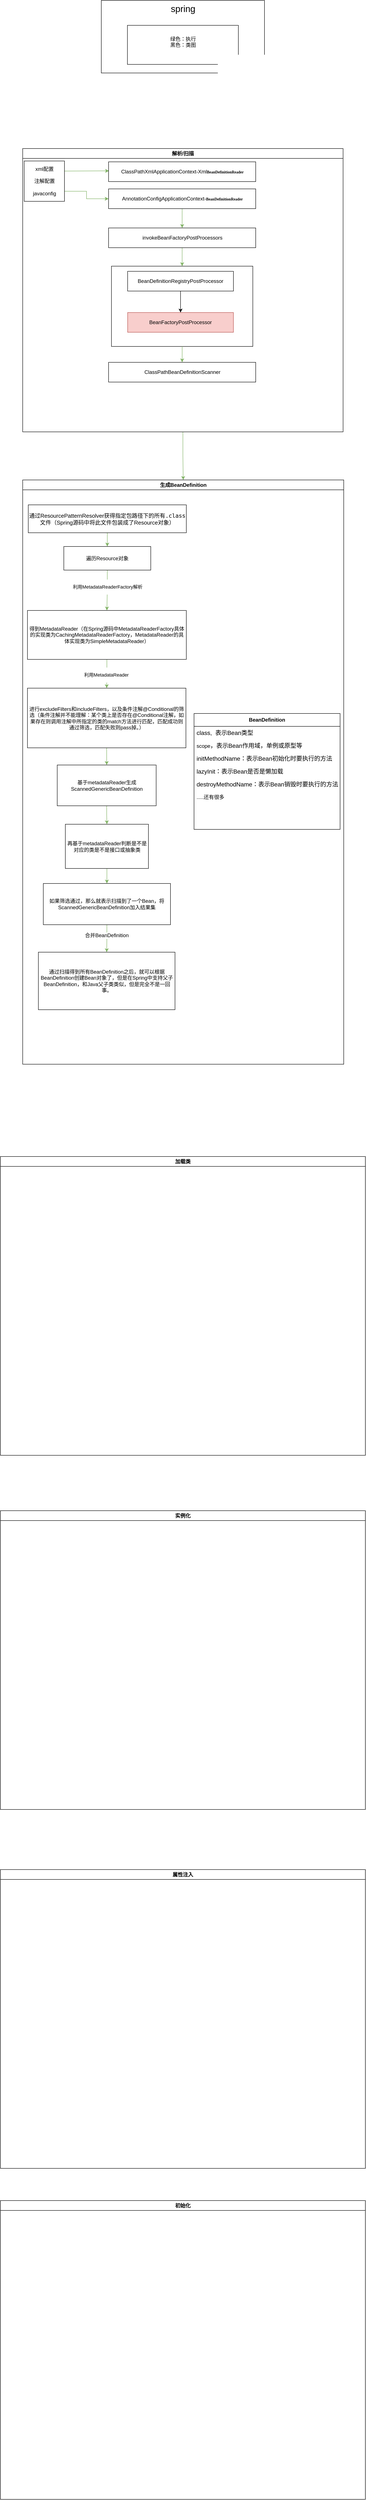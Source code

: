 <mxfile version="26.2.13" pages="2">
  <diagram name="bean的加载流转图" id="14tf_qHpTjpjnr1iD89r">
    <mxGraphModel dx="2107" dy="3527" grid="0" gridSize="10" guides="1" tooltips="1" connect="1" arrows="1" fold="1" page="0" pageScale="1" pageWidth="827" pageHeight="1169" math="0" shadow="0">
      <root>
        <mxCell id="0" />
        <mxCell id="1" parent="0" />
        <mxCell id="M_sAFwJD3Y5_pbFiyou--2" value="&lt;font style=&quot;font-size: 21px;&quot;&gt;spring&lt;/font&gt;" style="rounded=0;whiteSpace=wrap;html=1;align=center;verticalAlign=top;" parent="1" vertex="1">
          <mxGeometry x="354.5" y="248" width="381" height="169" as="geometry" />
        </mxCell>
        <mxCell id="4gjRGnnlG_yjaLN8hZfb-48" style="edgeStyle=orthogonalEdgeStyle;rounded=0;orthogonalLoop=1;jettySize=auto;html=1;entryX=0.5;entryY=0;entryDx=0;entryDy=0;fillColor=#d5e8d4;strokeColor=#82b366;" parent="1" source="M_sAFwJD3Y5_pbFiyou--4" target="4gjRGnnlG_yjaLN8hZfb-32" edge="1">
          <mxGeometry relative="1" as="geometry" />
        </mxCell>
        <mxCell id="M_sAFwJD3Y5_pbFiyou--4" value="解析/扫描" style="swimlane;whiteSpace=wrap;html=1;" parent="1" vertex="1">
          <mxGeometry x="171" y="593" width="748" height="660" as="geometry" />
        </mxCell>
        <mxCell id="4gjRGnnlG_yjaLN8hZfb-3" style="edgeStyle=orthogonalEdgeStyle;rounded=0;orthogonalLoop=1;jettySize=auto;html=1;exitX=1;exitY=0.25;exitDx=0;exitDy=0;entryX=0;entryY=0.5;entryDx=0;entryDy=0;fillColor=#d5e8d4;strokeColor=#82b366;" parent="M_sAFwJD3Y5_pbFiyou--4" source="4gjRGnnlG_yjaLN8hZfb-1" edge="1">
          <mxGeometry relative="1" as="geometry">
            <mxPoint x="201.5" y="52" as="targetPoint" />
          </mxGeometry>
        </mxCell>
        <mxCell id="4gjRGnnlG_yjaLN8hZfb-13" style="edgeStyle=orthogonalEdgeStyle;rounded=0;orthogonalLoop=1;jettySize=auto;html=1;exitX=1;exitY=0.75;exitDx=0;exitDy=0;entryX=0;entryY=0.5;entryDx=0;entryDy=0;fillColor=#d5e8d4;strokeColor=#82b366;" parent="M_sAFwJD3Y5_pbFiyou--4" source="4gjRGnnlG_yjaLN8hZfb-1" target="4gjRGnnlG_yjaLN8hZfb-5" edge="1">
          <mxGeometry relative="1" as="geometry" />
        </mxCell>
        <mxCell id="4gjRGnnlG_yjaLN8hZfb-1" value="xml配置&lt;div&gt;&lt;br&gt;&lt;/div&gt;&lt;div&gt;注解配置&lt;/div&gt;&lt;div&gt;&lt;br&gt;&lt;/div&gt;&lt;div&gt;javaconfig&lt;/div&gt;" style="whiteSpace=wrap;html=1;aspect=fixed;" parent="M_sAFwJD3Y5_pbFiyou--4" vertex="1">
          <mxGeometry x="3.5" y="29" width="94" height="94" as="geometry" />
        </mxCell>
        <mxCell id="4gjRGnnlG_yjaLN8hZfb-14" style="edgeStyle=orthogonalEdgeStyle;rounded=0;orthogonalLoop=1;jettySize=auto;html=1;entryX=0.5;entryY=0;entryDx=0;entryDy=0;fillColor=#d5e8d4;strokeColor=#82b366;" parent="M_sAFwJD3Y5_pbFiyou--4" source="4gjRGnnlG_yjaLN8hZfb-5" target="4gjRGnnlG_yjaLN8hZfb-12" edge="1">
          <mxGeometry relative="1" as="geometry" />
        </mxCell>
        <mxCell id="4gjRGnnlG_yjaLN8hZfb-5" value="AnnotationConfigApplicationContext-&lt;span style=&quot;font-family: &amp;quot;Microsoft YaHei&amp;quot;, STXihei; font-size: 9px; font-weight: 700; white-space-collapse: preserve;&quot;&gt;BeanDefinitionReader&lt;/span&gt;" style="rounded=0;whiteSpace=wrap;html=1;" parent="M_sAFwJD3Y5_pbFiyou--4" vertex="1">
          <mxGeometry x="200.5" y="94" width="343.5" height="46" as="geometry" />
        </mxCell>
        <mxCell id="4gjRGnnlG_yjaLN8hZfb-6" value="ClassPathXmlApplicationContext-Xml&lt;span style=&quot;font-family: &amp;quot;Microsoft YaHei&amp;quot;, STXihei; font-size: 9px; font-weight: 700; white-space-collapse: preserve;&quot;&gt;BeanDefinitionReader&lt;/span&gt;" style="rounded=0;whiteSpace=wrap;html=1;" parent="M_sAFwJD3Y5_pbFiyou--4" vertex="1">
          <mxGeometry x="200.5" y="31" width="343.5" height="46" as="geometry" />
        </mxCell>
        <mxCell id="4gjRGnnlG_yjaLN8hZfb-22" style="edgeStyle=orthogonalEdgeStyle;rounded=0;orthogonalLoop=1;jettySize=auto;html=1;entryX=0.5;entryY=0;entryDx=0;entryDy=0;fillColor=#d5e8d4;strokeColor=#82b366;" parent="M_sAFwJD3Y5_pbFiyou--4" source="4gjRGnnlG_yjaLN8hZfb-12" target="4gjRGnnlG_yjaLN8hZfb-17" edge="1">
          <mxGeometry relative="1" as="geometry" />
        </mxCell>
        <mxCell id="4gjRGnnlG_yjaLN8hZfb-12" value="invokeBeanFactoryPostProcessors" style="rounded=0;whiteSpace=wrap;html=1;" parent="M_sAFwJD3Y5_pbFiyou--4" vertex="1">
          <mxGeometry x="200.5" y="185" width="343.5" height="46" as="geometry" />
        </mxCell>
        <mxCell id="4gjRGnnlG_yjaLN8hZfb-28" value="" style="group" parent="M_sAFwJD3Y5_pbFiyou--4" vertex="1" connectable="0">
          <mxGeometry x="207.25" y="274" width="330" height="187" as="geometry" />
        </mxCell>
        <mxCell id="4gjRGnnlG_yjaLN8hZfb-17" value="" style="rounded=0;whiteSpace=wrap;html=1;" parent="4gjRGnnlG_yjaLN8hZfb-28" vertex="1">
          <mxGeometry width="330" height="187" as="geometry" />
        </mxCell>
        <mxCell id="4gjRGnnlG_yjaLN8hZfb-27" style="edgeStyle=orthogonalEdgeStyle;rounded=0;orthogonalLoop=1;jettySize=auto;html=1;" parent="4gjRGnnlG_yjaLN8hZfb-28" source="4gjRGnnlG_yjaLN8hZfb-18" target="4gjRGnnlG_yjaLN8hZfb-20" edge="1">
          <mxGeometry relative="1" as="geometry" />
        </mxCell>
        <mxCell id="4gjRGnnlG_yjaLN8hZfb-18" value="BeanDefinitionRegistryPostProcessor" style="rounded=0;whiteSpace=wrap;html=1;" parent="4gjRGnnlG_yjaLN8hZfb-28" vertex="1">
          <mxGeometry x="37.75" y="12" width="247" height="46" as="geometry" />
        </mxCell>
        <mxCell id="4gjRGnnlG_yjaLN8hZfb-20" value="BeanFactoryPostProcessor" style="rounded=0;whiteSpace=wrap;html=1;fillColor=#f8cecc;strokeColor=#b85450;" parent="4gjRGnnlG_yjaLN8hZfb-28" vertex="1">
          <mxGeometry x="37.75" y="108" width="247" height="46" as="geometry" />
        </mxCell>
        <mxCell id="4gjRGnnlG_yjaLN8hZfb-30" value="ClassPathBeanDefinitionScanner" style="rounded=0;whiteSpace=wrap;html=1;" parent="M_sAFwJD3Y5_pbFiyou--4" vertex="1">
          <mxGeometry x="200.5" y="498" width="343.5" height="46" as="geometry" />
        </mxCell>
        <mxCell id="4gjRGnnlG_yjaLN8hZfb-31" value="" style="edgeStyle=orthogonalEdgeStyle;rounded=0;orthogonalLoop=1;jettySize=auto;html=1;fillColor=#d5e8d4;strokeColor=#82b366;" parent="M_sAFwJD3Y5_pbFiyou--4" source="4gjRGnnlG_yjaLN8hZfb-17" target="4gjRGnnlG_yjaLN8hZfb-30" edge="1">
          <mxGeometry relative="1" as="geometry" />
        </mxCell>
        <mxCell id="4gjRGnnlG_yjaLN8hZfb-32" value="生成BeanDefinition" style="swimlane;whiteSpace=wrap;html=1;" parent="1" vertex="1">
          <mxGeometry x="171" y="1365" width="749.5" height="1361" as="geometry" />
        </mxCell>
        <mxCell id="Ly_jW_tWToVT5gzGh2q_-9" value="" style="edgeStyle=orthogonalEdgeStyle;rounded=0;orthogonalLoop=1;jettySize=auto;html=1;fillColor=#d5e8d4;strokeColor=#82b366;" edge="1" parent="4gjRGnnlG_yjaLN8hZfb-32" source="Ly_jW_tWToVT5gzGh2q_-1" target="Ly_jW_tWToVT5gzGh2q_-2">
          <mxGeometry relative="1" as="geometry" />
        </mxCell>
        <mxCell id="Ly_jW_tWToVT5gzGh2q_-1" value="&lt;p data-pm-slice=&quot;1 1 [&amp;quot;ordered_list&amp;quot;,{&amp;quot;order&amp;quot;:1,&amp;quot;spread&amp;quot;:&amp;quot;false&amp;quot;},&amp;quot;list_item&amp;quot;,{&amp;quot;label&amp;quot;:&amp;quot;1.&amp;quot;,&amp;quot;listType&amp;quot;:&amp;quot;ordered&amp;quot;,&amp;quot;spread&amp;quot;:&amp;quot;false&amp;quot;}]&quot; class=&quot;paragraph&quot;&gt;&lt;font style=&quot;font-size: 13px;&quot;&gt;通过ResourcePatternResolver获得指定包路径下的所有&lt;code style=&quot;&quot; class=&quot;code-inline&quot;&gt;.class&lt;/code&gt;文件（Spring源码中将此文件包装成了Resource对象）&lt;/font&gt;&lt;/p&gt;" style="rounded=0;whiteSpace=wrap;html=1;align=center;" vertex="1" parent="4gjRGnnlG_yjaLN8hZfb-32">
          <mxGeometry x="13" y="58" width="369" height="65" as="geometry" />
        </mxCell>
        <mxCell id="Ly_jW_tWToVT5gzGh2q_-4" value="" style="edgeStyle=orthogonalEdgeStyle;rounded=0;orthogonalLoop=1;jettySize=auto;html=1;fillColor=#d5e8d4;strokeColor=#82b366;" edge="1" parent="4gjRGnnlG_yjaLN8hZfb-32" source="Ly_jW_tWToVT5gzGh2q_-2" target="Ly_jW_tWToVT5gzGh2q_-3">
          <mxGeometry relative="1" as="geometry" />
        </mxCell>
        <mxCell id="Ly_jW_tWToVT5gzGh2q_-5" value="&lt;p data-pm-slice=&quot;1 1 [&amp;quot;ordered_list&amp;quot;,{&amp;quot;order&amp;quot;:1,&amp;quot;spread&amp;quot;:&amp;quot;false&amp;quot;},&amp;quot;list_item&amp;quot;,{&amp;quot;label&amp;quot;:&amp;quot;3.&amp;quot;,&amp;quot;listType&amp;quot;:&amp;quot;ordered&amp;quot;,&amp;quot;spread&amp;quot;:&amp;quot;false&amp;quot;}]&quot; class=&quot;paragraph&quot;&gt;利用MetadataReaderFactory解析&lt;/p&gt;" style="edgeLabel;html=1;align=center;verticalAlign=middle;resizable=0;points=[];" vertex="1" connectable="0" parent="Ly_jW_tWToVT5gzGh2q_-4">
          <mxGeometry x="-0.187" relative="1" as="geometry">
            <mxPoint as="offset" />
          </mxGeometry>
        </mxCell>
        <mxCell id="Ly_jW_tWToVT5gzGh2q_-2" value="遍历Resource对象" style="rounded=0;whiteSpace=wrap;html=1;" vertex="1" parent="4gjRGnnlG_yjaLN8hZfb-32">
          <mxGeometry x="96" y="155" width="203" height="55" as="geometry" />
        </mxCell>
        <mxCell id="Ly_jW_tWToVT5gzGh2q_-7" value="" style="edgeStyle=orthogonalEdgeStyle;rounded=0;orthogonalLoop=1;jettySize=auto;html=1;fillColor=#d5e8d4;strokeColor=#82b366;" edge="1" parent="4gjRGnnlG_yjaLN8hZfb-32" source="Ly_jW_tWToVT5gzGh2q_-3" target="Ly_jW_tWToVT5gzGh2q_-6">
          <mxGeometry relative="1" as="geometry" />
        </mxCell>
        <mxCell id="Ly_jW_tWToVT5gzGh2q_-8" value="&lt;p data-pm-slice=&quot;1 1 [&amp;quot;ordered_list&amp;quot;,{&amp;quot;order&amp;quot;:1,&amp;quot;spread&amp;quot;:&amp;quot;false&amp;quot;},&amp;quot;list_item&amp;quot;,{&amp;quot;label&amp;quot;:&amp;quot;4.&amp;quot;,&amp;quot;listType&amp;quot;:&amp;quot;ordered&amp;quot;,&amp;quot;spread&amp;quot;:&amp;quot;false&amp;quot;}]&quot; class=&quot;paragraph&quot;&gt;利用MetadataReader&lt;/p&gt;" style="edgeLabel;html=1;align=center;verticalAlign=middle;resizable=0;points=[];" vertex="1" connectable="0" parent="Ly_jW_tWToVT5gzGh2q_-7">
          <mxGeometry x="0.066" y="-1" relative="1" as="geometry">
            <mxPoint as="offset" />
          </mxGeometry>
        </mxCell>
        <mxCell id="Ly_jW_tWToVT5gzGh2q_-3" value="得到&lt;span style=&quot;background-color: initial;&quot;&gt;MetadataReader（在Spring源码中MetadataReaderFactory具体的实现类为CachingMetadataReaderFactory，MetadataReader的具体实现类为SimpleMetadataReader）&lt;/span&gt;" style="rounded=0;whiteSpace=wrap;html=1;" vertex="1" parent="4gjRGnnlG_yjaLN8hZfb-32">
          <mxGeometry x="11.13" y="304" width="370.87" height="114" as="geometry" />
        </mxCell>
        <mxCell id="Ly_jW_tWToVT5gzGh2q_-11" value="" style="edgeStyle=orthogonalEdgeStyle;rounded=0;orthogonalLoop=1;jettySize=auto;html=1;fillColor=#d5e8d4;strokeColor=#82b366;" edge="1" parent="4gjRGnnlG_yjaLN8hZfb-32" source="Ly_jW_tWToVT5gzGh2q_-6" target="Ly_jW_tWToVT5gzGh2q_-10">
          <mxGeometry relative="1" as="geometry" />
        </mxCell>
        <mxCell id="Ly_jW_tWToVT5gzGh2q_-6" value="&lt;p data-pm-slice=&quot;1 1 [&amp;quot;ordered_list&amp;quot;,{&amp;quot;order&amp;quot;:1,&amp;quot;spread&amp;quot;:&amp;quot;false&amp;quot;},&amp;quot;list_item&amp;quot;,{&amp;quot;label&amp;quot;:&amp;quot;4.&amp;quot;,&amp;quot;listType&amp;quot;:&amp;quot;ordered&amp;quot;,&amp;quot;spread&amp;quot;:&amp;quot;false&amp;quot;}]&quot; class=&quot;paragraph&quot;&gt;进行excludeFilters和includeFilters，以及条件注解@Conditional的筛选（条件注解并不能理解：某个类上是否存在@Conditional注解，如果存在则调用注解中所指定的类的match方法进行匹配，匹配成功则通过筛选，匹配失败则pass掉。）&lt;/p&gt;" style="rounded=0;whiteSpace=wrap;html=1;" vertex="1" parent="4gjRGnnlG_yjaLN8hZfb-32">
          <mxGeometry x="11.13" y="485" width="369.94" height="139" as="geometry" />
        </mxCell>
        <mxCell id="Ly_jW_tWToVT5gzGh2q_-13" value="" style="edgeStyle=orthogonalEdgeStyle;rounded=0;orthogonalLoop=1;jettySize=auto;html=1;fillColor=#d5e8d4;strokeColor=#82b366;" edge="1" parent="4gjRGnnlG_yjaLN8hZfb-32" source="Ly_jW_tWToVT5gzGh2q_-10" target="Ly_jW_tWToVT5gzGh2q_-12">
          <mxGeometry relative="1" as="geometry" />
        </mxCell>
        <mxCell id="Ly_jW_tWToVT5gzGh2q_-10" value="&lt;p data-pm-slice=&quot;1 1 [&amp;quot;ordered_list&amp;quot;,{&amp;quot;order&amp;quot;:1,&amp;quot;spread&amp;quot;:&amp;quot;false&amp;quot;},&amp;quot;list_item&amp;quot;,{&amp;quot;label&amp;quot;:&amp;quot;5.&amp;quot;,&amp;quot;listType&amp;quot;:&amp;quot;ordered&amp;quot;,&amp;quot;spread&amp;quot;:&amp;quot;false&amp;quot;}]&quot; class=&quot;paragraph&quot;&gt;基于metadataReader生成ScannedGenericBeanDefinition&lt;/p&gt;" style="whiteSpace=wrap;html=1;rounded=0;" vertex="1" parent="4gjRGnnlG_yjaLN8hZfb-32">
          <mxGeometry x="80.62" y="664" width="230.95" height="95" as="geometry" />
        </mxCell>
        <mxCell id="Ly_jW_tWToVT5gzGh2q_-16" value="" style="edgeStyle=orthogonalEdgeStyle;rounded=0;orthogonalLoop=1;jettySize=auto;html=1;fillColor=#d5e8d4;strokeColor=#82b366;" edge="1" parent="4gjRGnnlG_yjaLN8hZfb-32" source="Ly_jW_tWToVT5gzGh2q_-12" target="Ly_jW_tWToVT5gzGh2q_-15">
          <mxGeometry relative="1" as="geometry" />
        </mxCell>
        <mxCell id="Ly_jW_tWToVT5gzGh2q_-12" value="&lt;p data-pm-slice=&quot;1 1 [&amp;quot;ordered_list&amp;quot;,{&amp;quot;order&amp;quot;:1,&amp;quot;spread&amp;quot;:&amp;quot;false&amp;quot;},&amp;quot;list_item&amp;quot;,{&amp;quot;label&amp;quot;:&amp;quot;6.&amp;quot;,&amp;quot;listType&amp;quot;:&amp;quot;ordered&amp;quot;,&amp;quot;spread&amp;quot;:&amp;quot;false&amp;quot;}]&quot; class=&quot;paragraph&quot;&gt;再基于metadataReader判断是不是对应的类是不是接口或抽象类&lt;/p&gt;" style="whiteSpace=wrap;html=1;rounded=0;" vertex="1" parent="4gjRGnnlG_yjaLN8hZfb-32">
          <mxGeometry x="99.57" y="802" width="194" height="103" as="geometry" />
        </mxCell>
        <mxCell id="Ly_jW_tWToVT5gzGh2q_-34" value="" style="edgeStyle=orthogonalEdgeStyle;rounded=0;orthogonalLoop=1;jettySize=auto;html=1;fillColor=#d5e8d4;strokeColor=#82b366;" edge="1" parent="4gjRGnnlG_yjaLN8hZfb-32" source="Ly_jW_tWToVT5gzGh2q_-15" target="Ly_jW_tWToVT5gzGh2q_-33">
          <mxGeometry relative="1" as="geometry" />
        </mxCell>
        <mxCell id="Ly_jW_tWToVT5gzGh2q_-35" value="&lt;span style=&quot;font-size: 12px; text-wrap-mode: wrap;&quot;&gt;合并BeanDefinition&lt;/span&gt;" style="edgeLabel;html=1;align=center;verticalAlign=middle;resizable=0;points=[];" vertex="1" connectable="0" parent="Ly_jW_tWToVT5gzGh2q_-34">
          <mxGeometry x="-0.227" y="-1" relative="1" as="geometry">
            <mxPoint as="offset" />
          </mxGeometry>
        </mxCell>
        <mxCell id="Ly_jW_tWToVT5gzGh2q_-15" value="&lt;p data-pm-slice=&quot;1 1 [&amp;quot;ordered_list&amp;quot;,{&amp;quot;order&amp;quot;:1,&amp;quot;spread&amp;quot;:&amp;quot;false&amp;quot;},&amp;quot;list_item&amp;quot;,{&amp;quot;label&amp;quot;:&amp;quot;7.&amp;quot;,&amp;quot;listType&amp;quot;:&amp;quot;ordered&amp;quot;,&amp;quot;spread&amp;quot;:&amp;quot;false&amp;quot;}]&quot; class=&quot;paragraph&quot;&gt;如果筛选通过，那么就表示扫描到了一个Bean，将ScannedGenericBeanDefinition加入结果集&lt;/p&gt;" style="rounded=0;whiteSpace=wrap;html=1;" vertex="1" parent="4gjRGnnlG_yjaLN8hZfb-32">
          <mxGeometry x="48.12" y="940" width="296.9" height="96" as="geometry" />
        </mxCell>
        <mxCell id="Ly_jW_tWToVT5gzGh2q_-33" value="&lt;p data-pm-slice=&quot;1 1 []&quot; class=&quot;paragraph&quot;&gt;通过扫描得到所有BeanDefinition之后，就可以根据BeanDefinition创建Bean对象了，但是在Spring中支持父子BeanDefinition，和Java父子类类似，但是完全不是一回事。&lt;/p&gt;" style="rounded=0;whiteSpace=wrap;html=1;" vertex="1" parent="4gjRGnnlG_yjaLN8hZfb-32">
          <mxGeometry x="36.62" y="1100" width="318.95" height="134" as="geometry" />
        </mxCell>
        <mxCell id="4gjRGnnlG_yjaLN8hZfb-56" value="绿色：执行&lt;div&gt;黑色：类图&lt;/div&gt;&lt;div&gt;&lt;br&gt;&lt;/div&gt;" style="rounded=0;whiteSpace=wrap;html=1;" parent="1" vertex="1">
          <mxGeometry x="415.5" y="306" width="259" height="91" as="geometry" />
        </mxCell>
        <mxCell id="Ly_jW_tWToVT5gzGh2q_-24" value="&lt;span style=&quot;font-weight: 700;&quot;&gt;BeanDefinition&lt;/span&gt;" style="swimlane;fontStyle=0;childLayout=stackLayout;horizontal=1;startSize=30;horizontalStack=0;resizeParent=1;resizeParentMax=0;resizeLast=0;collapsible=1;marginBottom=0;whiteSpace=wrap;html=1;" vertex="1" parent="1">
          <mxGeometry x="571" y="1909" width="341" height="270" as="geometry" />
        </mxCell>
        <mxCell id="Ly_jW_tWToVT5gzGh2q_-25" value="&lt;article style=&quot;&quot; data-content=&quot;[{&amp;quot;type&amp;quot;:&amp;quot;block&amp;quot;,&amp;quot;id&amp;quot;:&amp;quot;uyH1-1713439989352&amp;quot;,&amp;quot;name&amp;quot;:&amp;quot;list-item&amp;quot;,&amp;quot;data&amp;quot;:{&amp;quot;version&amp;quot;:1,&amp;quot;listType&amp;quot;:&amp;quot;unordered&amp;quot;,&amp;quot;listId&amp;quot;:&amp;quot;nY0f-1713439989787&amp;quot;,&amp;quot;listLevel&amp;quot;:1},&amp;quot;nodes&amp;quot;:[{&amp;quot;type&amp;quot;:&amp;quot;text&amp;quot;,&amp;quot;id&amp;quot;:&amp;quot;abdO-1713439989351&amp;quot;,&amp;quot;leaves&amp;quot;:[{&amp;quot;text&amp;quot;:&amp;quot;class，表示Bean类型&amp;quot;,&amp;quot;marks&amp;quot;:[]}]}],&amp;quot;state&amp;quot;:{}}]&quot;&gt;&lt;div style=&quot;&quot;&gt;&lt;article data-content=&quot;[{&amp;quot;type&amp;quot;:&amp;quot;block&amp;quot;,&amp;quot;id&amp;quot;:&amp;quot;ec0N-1733403170866&amp;quot;,&amp;quot;name&amp;quot;:&amp;quot;paragraph&amp;quot;,&amp;quot;data&amp;quot;:{},&amp;quot;nodes&amp;quot;:[{&amp;quot;type&amp;quot;:&amp;quot;text&amp;quot;,&amp;quot;id&amp;quot;:&amp;quot;abdO-1713439989351&amp;quot;,&amp;quot;leaves&amp;quot;:[{&amp;quot;text&amp;quot;:&amp;quot;表示Bean类型&amp;quot;,&amp;quot;marks&amp;quot;:[]}]}]}]&quot;&gt;&lt;div style=&quot;white-space-collapse: preserve; line-height: 1.75; font-size: 14px;&quot;&gt;class,  表示Bean类型&lt;/div&gt;&lt;/article&gt;&lt;/div&gt;&lt;/article&gt;" style="text;strokeColor=none;fillColor=none;align=left;verticalAlign=middle;spacingLeft=4;spacingRight=4;overflow=hidden;points=[[0,0.5],[1,0.5]];portConstraint=eastwest;rotatable=0;whiteSpace=wrap;html=1;" vertex="1" parent="Ly_jW_tWToVT5gzGh2q_-24">
          <mxGeometry y="30" width="341" height="30" as="geometry" />
        </mxCell>
        <mxCell id="Ly_jW_tWToVT5gzGh2q_-26" value="scope&lt;span style=&quot;font-size: 14px; white-space-collapse: preserve; background-color: initial;&quot;&gt;，表示Bean作用域，单例或原型等&lt;/span&gt;" style="text;strokeColor=none;fillColor=none;align=left;verticalAlign=middle;spacingLeft=4;spacingRight=4;overflow=hidden;points=[[0,0.5],[1,0.5]];portConstraint=eastwest;rotatable=0;whiteSpace=wrap;html=1;" vertex="1" parent="Ly_jW_tWToVT5gzGh2q_-24">
          <mxGeometry y="60" width="341" height="30" as="geometry" />
        </mxCell>
        <mxCell id="Ly_jW_tWToVT5gzGh2q_-27" value="&lt;article data-content=&quot;[{&amp;quot;type&amp;quot;:&amp;quot;block&amp;quot;,&amp;quot;id&amp;quot;:&amp;quot;tqEb-1733403220494&amp;quot;,&amp;quot;name&amp;quot;:&amp;quot;paragraph&amp;quot;,&amp;quot;data&amp;quot;:{},&amp;quot;nodes&amp;quot;:[{&amp;quot;type&amp;quot;:&amp;quot;text&amp;quot;,&amp;quot;id&amp;quot;:&amp;quot;Wjzr-1713439989357&amp;quot;,&amp;quot;leaves&amp;quot;:[{&amp;quot;text&amp;quot;:&amp;quot;nitMethodName：表示Bean初始化时要执行的方法&amp;quot;,&amp;quot;marks&amp;quot;:[]}]}]}]&quot;&gt;&lt;div style=&quot;white-space-collapse: preserve; line-height: 1.75; font-size: 14px;&quot;&gt;initMethodName：表示Bean初始化时要执行的方法&lt;/div&gt;&lt;/article&gt;" style="text;strokeColor=none;fillColor=none;align=left;verticalAlign=middle;spacingLeft=4;spacingRight=4;overflow=hidden;points=[[0,0.5],[1,0.5]];portConstraint=eastwest;rotatable=0;whiteSpace=wrap;html=1;" vertex="1" parent="Ly_jW_tWToVT5gzGh2q_-24">
          <mxGeometry y="90" width="341" height="30" as="geometry" />
        </mxCell>
        <mxCell id="Ly_jW_tWToVT5gzGh2q_-32" value="&lt;article data-content=&quot;[{&amp;quot;type&amp;quot;:&amp;quot;block&amp;quot;,&amp;quot;id&amp;quot;:&amp;quot;LqSF-1733403256993&amp;quot;,&amp;quot;name&amp;quot;:&amp;quot;paragraph&amp;quot;,&amp;quot;data&amp;quot;:{},&amp;quot;nodes&amp;quot;:[{&amp;quot;type&amp;quot;:&amp;quot;text&amp;quot;,&amp;quot;id&amp;quot;:&amp;quot;iMSd-1713439989355&amp;quot;,&amp;quot;leaves&amp;quot;:[{&amp;quot;text&amp;quot;:&amp;quot;azyInit：表示Bean是否是懒加载&amp;quot;,&amp;quot;marks&amp;quot;:[]}]}]}]&quot;&gt;&lt;div style=&quot;white-space-collapse: preserve; line-height: 1.75; font-size: 14px;&quot;&gt;lazyInit：表示Bean是否是懒加载&lt;/div&gt;&lt;/article&gt;" style="text;strokeColor=none;fillColor=none;align=left;verticalAlign=middle;spacingLeft=4;spacingRight=4;overflow=hidden;points=[[0,0.5],[1,0.5]];portConstraint=eastwest;rotatable=0;whiteSpace=wrap;html=1;" vertex="1" parent="Ly_jW_tWToVT5gzGh2q_-24">
          <mxGeometry y="120" width="341" height="30" as="geometry" />
        </mxCell>
        <mxCell id="Ly_jW_tWToVT5gzGh2q_-31" value="&lt;article data-content=&quot;[{&amp;quot;type&amp;quot;:&amp;quot;block&amp;quot;,&amp;quot;id&amp;quot;:&amp;quot;yfWz-1733403272943&amp;quot;,&amp;quot;name&amp;quot;:&amp;quot;paragraph&amp;quot;,&amp;quot;data&amp;quot;:{},&amp;quot;nodes&amp;quot;:[{&amp;quot;type&amp;quot;:&amp;quot;text&amp;quot;,&amp;quot;id&amp;quot;:&amp;quot;0Pin-1713439989359&amp;quot;,&amp;quot;leaves&amp;quot;:[{&amp;quot;text&amp;quot;:&amp;quot;estroyMethodName：表示Bean销毁时要执行的方法&amp;quot;,&amp;quot;marks&amp;quot;:[]}]}]}]&quot;&gt;&lt;div style=&quot;white-space-collapse: preserve; line-height: 1.75; font-size: 14px;&quot;&gt;destroyMethodName：表示Bean销毁时要执行的方法&lt;/div&gt;&lt;/article&gt;" style="text;strokeColor=none;fillColor=none;align=left;verticalAlign=middle;spacingLeft=4;spacingRight=4;overflow=hidden;points=[[0,0.5],[1,0.5]];portConstraint=eastwest;rotatable=0;whiteSpace=wrap;html=1;" vertex="1" parent="Ly_jW_tWToVT5gzGh2q_-24">
          <mxGeometry y="150" width="341" height="30" as="geometry" />
        </mxCell>
        <mxCell id="Ly_jW_tWToVT5gzGh2q_-30" value=".....还有很多" style="text;strokeColor=none;fillColor=none;align=left;verticalAlign=middle;spacingLeft=4;spacingRight=4;overflow=hidden;points=[[0,0.5],[1,0.5]];portConstraint=eastwest;rotatable=0;whiteSpace=wrap;html=1;" vertex="1" parent="Ly_jW_tWToVT5gzGh2q_-24">
          <mxGeometry y="180" width="341" height="30" as="geometry" />
        </mxCell>
        <mxCell id="Ly_jW_tWToVT5gzGh2q_-29" style="text;strokeColor=none;fillColor=none;align=left;verticalAlign=middle;spacingLeft=4;spacingRight=4;overflow=hidden;points=[[0,0.5],[1,0.5]];portConstraint=eastwest;rotatable=0;whiteSpace=wrap;html=1;" vertex="1" parent="Ly_jW_tWToVT5gzGh2q_-24">
          <mxGeometry y="210" width="341" height="30" as="geometry" />
        </mxCell>
        <mxCell id="Ly_jW_tWToVT5gzGh2q_-28" style="text;strokeColor=none;fillColor=none;align=left;verticalAlign=middle;spacingLeft=4;spacingRight=4;overflow=hidden;points=[[0,0.5],[1,0.5]];portConstraint=eastwest;rotatable=0;whiteSpace=wrap;html=1;" vertex="1" parent="Ly_jW_tWToVT5gzGh2q_-24">
          <mxGeometry y="240" width="341" height="30" as="geometry" />
        </mxCell>
        <mxCell id="Ly_jW_tWToVT5gzGh2q_-41" value="加载类" style="swimlane;whiteSpace=wrap;html=1;" vertex="1" parent="1">
          <mxGeometry x="119" y="2941" width="852" height="696" as="geometry" />
        </mxCell>
        <mxCell id="Ly_jW_tWToVT5gzGh2q_-42" value="实例化" style="swimlane;whiteSpace=wrap;html=1;" vertex="1" parent="1">
          <mxGeometry x="119" y="3766" width="852" height="696" as="geometry" />
        </mxCell>
        <mxCell id="Ly_jW_tWToVT5gzGh2q_-43" value="属性注入" style="swimlane;whiteSpace=wrap;html=1;" vertex="1" parent="1">
          <mxGeometry x="119" y="4602" width="852" height="696" as="geometry" />
        </mxCell>
        <mxCell id="Ly_jW_tWToVT5gzGh2q_-44" value="初始化" style="swimlane;whiteSpace=wrap;html=1;" vertex="1" parent="1">
          <mxGeometry x="119" y="5373" width="852" height="696" as="geometry" />
        </mxCell>
      </root>
    </mxGraphModel>
  </diagram>
  <diagram id="wiZ4toWBo5HM_qX_Efiw" name="图元数据">
    <mxGraphModel dx="354" dy="209" grid="1" gridSize="10" guides="1" tooltips="1" connect="1" arrows="1" fold="1" page="1" pageScale="1" pageWidth="827" pageHeight="1169" math="0" shadow="0">
      <root>
        <mxCell id="0" />
        <mxCell id="1" parent="0" />
        <mxCell id="oA2t69D-gdRoxiJPTGih-56" style="edgeStyle=orthogonalEdgeStyle;rounded=0;orthogonalLoop=1;jettySize=auto;html=1;dashed=1;" edge="1" parent="1" source="oA2t69D-gdRoxiJPTGih-54">
          <mxGeometry relative="1" as="geometry">
            <mxPoint x="550" y="75" as="targetPoint" />
          </mxGeometry>
        </mxCell>
        <mxCell id="oA2t69D-gdRoxiJPTGih-54" value="" style="rounded=1;whiteSpace=wrap;html=1;" vertex="1" parent="1">
          <mxGeometry x="420" y="60" width="80" height="30" as="geometry" />
        </mxCell>
        <mxCell id="oA2t69D-gdRoxiJPTGih-58" style="edgeStyle=orthogonalEdgeStyle;rounded=0;orthogonalLoop=1;jettySize=auto;html=1;" edge="1" parent="1" source="oA2t69D-gdRoxiJPTGih-57">
          <mxGeometry relative="1" as="geometry">
            <mxPoint x="550" y="120" as="targetPoint" />
          </mxGeometry>
        </mxCell>
        <mxCell id="oA2t69D-gdRoxiJPTGih-57" value="" style="rounded=0;whiteSpace=wrap;html=1;" vertex="1" parent="1">
          <mxGeometry x="420" y="100" width="80" height="40" as="geometry" />
        </mxCell>
      </root>
    </mxGraphModel>
  </diagram>
</mxfile>
